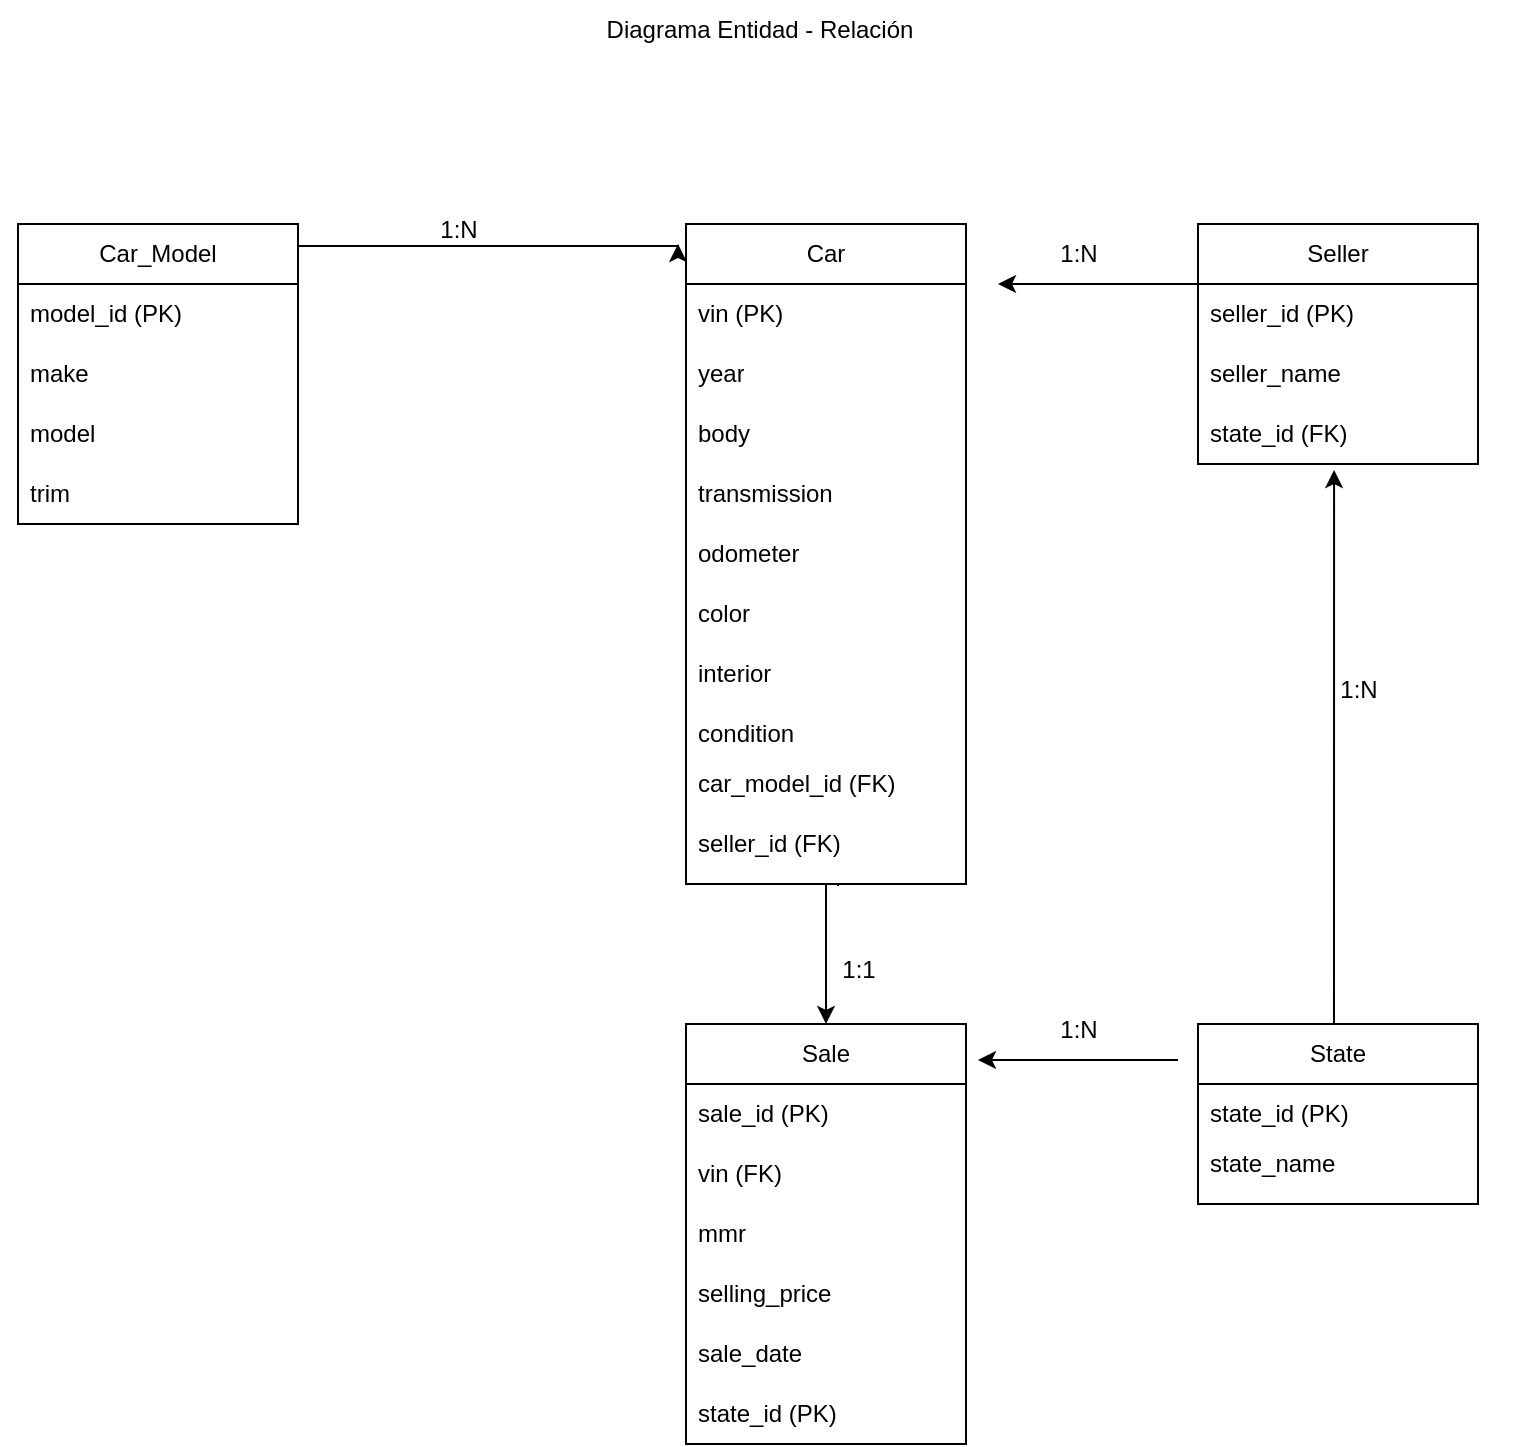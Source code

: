 <mxfile version="26.2.12">
  <diagram name="Página-1" id="eV_OejcdS2uHLASWV4VN">
    <mxGraphModel dx="1428" dy="743" grid="1" gridSize="10" guides="1" tooltips="1" connect="1" arrows="1" fold="1" page="1" pageScale="1" pageWidth="827" pageHeight="1169" math="0" shadow="0">
      <root>
        <mxCell id="0" />
        <mxCell id="1" parent="0" />
        <mxCell id="UsK_5M71DSud3bm8x5dl-2" value="Car_Model" style="swimlane;fontStyle=0;childLayout=stackLayout;horizontal=1;startSize=30;horizontalStack=0;resizeParent=1;resizeParentMax=0;resizeLast=0;collapsible=1;marginBottom=0;whiteSpace=wrap;html=1;" vertex="1" parent="1">
          <mxGeometry x="49" y="122" width="140" height="150" as="geometry" />
        </mxCell>
        <mxCell id="UsK_5M71DSud3bm8x5dl-3" value="&lt;div style=&quot;background-color: transparent; font-family: sans-serif;&quot;&gt;&lt;font style=&quot;color: light-dark(rgb(0, 0, 0), rgb(255, 255, 255));&quot;&gt;model_id (PK)&lt;/font&gt;&lt;/div&gt;" style="text;strokeColor=none;fillColor=none;align=left;verticalAlign=middle;spacingLeft=4;spacingRight=4;overflow=hidden;points=[[0,0.5],[1,0.5]];portConstraint=eastwest;rotatable=0;whiteSpace=wrap;html=1;" vertex="1" parent="UsK_5M71DSud3bm8x5dl-2">
          <mxGeometry y="30" width="140" height="30" as="geometry" />
        </mxCell>
        <mxCell id="UsK_5M71DSud3bm8x5dl-4" value="make" style="text;strokeColor=none;fillColor=none;align=left;verticalAlign=middle;spacingLeft=4;spacingRight=4;overflow=hidden;points=[[0,0.5],[1,0.5]];portConstraint=eastwest;rotatable=0;whiteSpace=wrap;html=1;" vertex="1" parent="UsK_5M71DSud3bm8x5dl-2">
          <mxGeometry y="60" width="140" height="30" as="geometry" />
        </mxCell>
        <mxCell id="UsK_5M71DSud3bm8x5dl-5" value="model" style="text;strokeColor=none;fillColor=none;align=left;verticalAlign=middle;spacingLeft=4;spacingRight=4;overflow=hidden;points=[[0,0.5],[1,0.5]];portConstraint=eastwest;rotatable=0;whiteSpace=wrap;html=1;" vertex="1" parent="UsK_5M71DSud3bm8x5dl-2">
          <mxGeometry y="90" width="140" height="30" as="geometry" />
        </mxCell>
        <mxCell id="UsK_5M71DSud3bm8x5dl-6" value="trim" style="text;strokeColor=none;fillColor=none;align=left;verticalAlign=middle;spacingLeft=4;spacingRight=4;overflow=hidden;points=[[0,0.5],[1,0.5]];portConstraint=eastwest;rotatable=0;whiteSpace=wrap;html=1;" vertex="1" parent="UsK_5M71DSud3bm8x5dl-2">
          <mxGeometry y="120" width="140" height="30" as="geometry" />
        </mxCell>
        <mxCell id="UsK_5M71DSud3bm8x5dl-7" value="Car" style="swimlane;fontStyle=0;childLayout=stackLayout;horizontal=1;startSize=30;horizontalStack=0;resizeParent=1;resizeParentMax=0;resizeLast=0;collapsible=1;marginBottom=0;whiteSpace=wrap;html=1;" vertex="1" parent="1">
          <mxGeometry x="383" y="122" width="140" height="330" as="geometry" />
        </mxCell>
        <mxCell id="UsK_5M71DSud3bm8x5dl-8" value="&lt;div style=&quot;background-color: transparent; font-family: sans-serif;&quot;&gt;&lt;font style=&quot;color: light-dark(rgb(0, 0, 0), rgb(255, 255, 255));&quot;&gt;vin (PK)&lt;/font&gt;&lt;/div&gt;" style="text;strokeColor=none;fillColor=none;align=left;verticalAlign=middle;spacingLeft=4;spacingRight=4;overflow=hidden;points=[[0,0.5],[1,0.5]];portConstraint=eastwest;rotatable=0;whiteSpace=wrap;html=1;" vertex="1" parent="UsK_5M71DSud3bm8x5dl-7">
          <mxGeometry y="30" width="140" height="30" as="geometry" />
        </mxCell>
        <mxCell id="UsK_5M71DSud3bm8x5dl-9" value="year" style="text;strokeColor=none;fillColor=none;align=left;verticalAlign=middle;spacingLeft=4;spacingRight=4;overflow=hidden;points=[[0,0.5],[1,0.5]];portConstraint=eastwest;rotatable=0;whiteSpace=wrap;html=1;" vertex="1" parent="UsK_5M71DSud3bm8x5dl-7">
          <mxGeometry y="60" width="140" height="30" as="geometry" />
        </mxCell>
        <mxCell id="UsK_5M71DSud3bm8x5dl-10" value="body" style="text;strokeColor=none;fillColor=none;align=left;verticalAlign=middle;spacingLeft=4;spacingRight=4;overflow=hidden;points=[[0,0.5],[1,0.5]];portConstraint=eastwest;rotatable=0;whiteSpace=wrap;html=1;" vertex="1" parent="UsK_5M71DSud3bm8x5dl-7">
          <mxGeometry y="90" width="140" height="30" as="geometry" />
        </mxCell>
        <mxCell id="UsK_5M71DSud3bm8x5dl-11" value="transmission" style="text;strokeColor=none;fillColor=none;align=left;verticalAlign=middle;spacingLeft=4;spacingRight=4;overflow=hidden;points=[[0,0.5],[1,0.5]];portConstraint=eastwest;rotatable=0;whiteSpace=wrap;html=1;" vertex="1" parent="UsK_5M71DSud3bm8x5dl-7">
          <mxGeometry y="120" width="140" height="30" as="geometry" />
        </mxCell>
        <mxCell id="UsK_5M71DSud3bm8x5dl-22" value="odometer" style="text;strokeColor=none;fillColor=none;align=left;verticalAlign=middle;spacingLeft=4;spacingRight=4;overflow=hidden;points=[[0,0.5],[1,0.5]];portConstraint=eastwest;rotatable=0;whiteSpace=wrap;html=1;" vertex="1" parent="UsK_5M71DSud3bm8x5dl-7">
          <mxGeometry y="150" width="140" height="30" as="geometry" />
        </mxCell>
        <mxCell id="UsK_5M71DSud3bm8x5dl-23" value="color" style="text;strokeColor=none;fillColor=none;align=left;verticalAlign=middle;spacingLeft=4;spacingRight=4;overflow=hidden;points=[[0,0.5],[1,0.5]];portConstraint=eastwest;rotatable=0;whiteSpace=wrap;html=1;" vertex="1" parent="UsK_5M71DSud3bm8x5dl-7">
          <mxGeometry y="180" width="140" height="30" as="geometry" />
        </mxCell>
        <mxCell id="UsK_5M71DSud3bm8x5dl-24" value="interior" style="text;strokeColor=none;fillColor=none;align=left;verticalAlign=middle;spacingLeft=4;spacingRight=4;overflow=hidden;points=[[0,0.5],[1,0.5]];portConstraint=eastwest;rotatable=0;whiteSpace=wrap;html=1;" vertex="1" parent="UsK_5M71DSud3bm8x5dl-7">
          <mxGeometry y="210" width="140" height="30" as="geometry" />
        </mxCell>
        <mxCell id="UsK_5M71DSud3bm8x5dl-25" value="condition" style="text;strokeColor=none;fillColor=none;align=left;verticalAlign=middle;spacingLeft=4;spacingRight=4;overflow=hidden;points=[[0,0.5],[1,0.5]];portConstraint=eastwest;rotatable=0;whiteSpace=wrap;html=1;" vertex="1" parent="UsK_5M71DSud3bm8x5dl-7">
          <mxGeometry y="240" width="140" height="30" as="geometry" />
        </mxCell>
        <mxCell id="UsK_5M71DSud3bm8x5dl-26" value="&lt;div&gt;car_model_id (FK)&lt;/div&gt;&lt;div&gt;&lt;br&gt;&lt;/div&gt;" style="text;strokeColor=none;fillColor=none;align=left;verticalAlign=middle;spacingLeft=4;spacingRight=4;overflow=hidden;points=[[0,0.5],[1,0.5]];portConstraint=eastwest;rotatable=0;whiteSpace=wrap;html=1;fontFamily=Helvetica;fontSize=12;fontColor=default;" vertex="1" parent="UsK_5M71DSud3bm8x5dl-7">
          <mxGeometry y="270" width="140" height="30" as="geometry" />
        </mxCell>
        <mxCell id="UsK_5M71DSud3bm8x5dl-27" value="&lt;div&gt;seller_id (FK)&lt;/div&gt;&lt;div&gt;&lt;br&gt;&lt;/div&gt;" style="text;strokeColor=none;fillColor=none;align=left;verticalAlign=middle;spacingLeft=4;spacingRight=4;overflow=hidden;points=[[0,0.5],[1,0.5]];portConstraint=eastwest;rotatable=0;whiteSpace=wrap;html=1;fontFamily=Helvetica;fontSize=12;fontColor=default;" vertex="1" parent="UsK_5M71DSud3bm8x5dl-7">
          <mxGeometry y="300" width="140" height="30" as="geometry" />
        </mxCell>
        <mxCell id="UsK_5M71DSud3bm8x5dl-44" style="edgeStyle=orthogonalEdgeStyle;rounded=0;orthogonalLoop=1;jettySize=auto;html=1;exitX=0;exitY=0.25;exitDx=0;exitDy=0;" edge="1" parent="1" source="UsK_5M71DSud3bm8x5dl-12">
          <mxGeometry relative="1" as="geometry">
            <mxPoint x="539" y="152" as="targetPoint" />
          </mxGeometry>
        </mxCell>
        <mxCell id="UsK_5M71DSud3bm8x5dl-12" value="Seller" style="swimlane;fontStyle=0;childLayout=stackLayout;horizontal=1;startSize=30;horizontalStack=0;resizeParent=1;resizeParentMax=0;resizeLast=0;collapsible=1;marginBottom=0;whiteSpace=wrap;html=1;" vertex="1" parent="1">
          <mxGeometry x="639" y="122" width="140" height="120" as="geometry" />
        </mxCell>
        <mxCell id="UsK_5M71DSud3bm8x5dl-13" value="&lt;div style=&quot;background-color: transparent; font-family: sans-serif;&quot;&gt;&lt;font style=&quot;color: light-dark(rgb(0, 0, 0), rgb(255, 255, 255));&quot;&gt;seller_id (PK)&lt;/font&gt;&lt;/div&gt;" style="text;strokeColor=none;fillColor=none;align=left;verticalAlign=middle;spacingLeft=4;spacingRight=4;overflow=hidden;points=[[0,0.5],[1,0.5]];portConstraint=eastwest;rotatable=0;whiteSpace=wrap;html=1;" vertex="1" parent="UsK_5M71DSud3bm8x5dl-12">
          <mxGeometry y="30" width="140" height="30" as="geometry" />
        </mxCell>
        <mxCell id="UsK_5M71DSud3bm8x5dl-14" value="seller_name" style="text;strokeColor=none;fillColor=none;align=left;verticalAlign=middle;spacingLeft=4;spacingRight=4;overflow=hidden;points=[[0,0.5],[1,0.5]];portConstraint=eastwest;rotatable=0;whiteSpace=wrap;html=1;" vertex="1" parent="UsK_5M71DSud3bm8x5dl-12">
          <mxGeometry y="60" width="140" height="30" as="geometry" />
        </mxCell>
        <mxCell id="UsK_5M71DSud3bm8x5dl-15" value="state_id (FK)" style="text;strokeColor=none;fillColor=none;align=left;verticalAlign=middle;spacingLeft=4;spacingRight=4;overflow=hidden;points=[[0,0.5],[1,0.5]];portConstraint=eastwest;rotatable=0;whiteSpace=wrap;html=1;" vertex="1" parent="UsK_5M71DSud3bm8x5dl-12">
          <mxGeometry y="90" width="140" height="30" as="geometry" />
        </mxCell>
        <mxCell id="UsK_5M71DSud3bm8x5dl-17" value="Sale" style="swimlane;fontStyle=0;childLayout=stackLayout;horizontal=1;startSize=30;horizontalStack=0;resizeParent=1;resizeParentMax=0;resizeLast=0;collapsible=1;marginBottom=0;whiteSpace=wrap;html=1;" vertex="1" parent="1">
          <mxGeometry x="383" y="522" width="140" height="210" as="geometry" />
        </mxCell>
        <mxCell id="UsK_5M71DSud3bm8x5dl-18" value="&lt;div style=&quot;background-color: transparent; font-family: sans-serif;&quot;&gt;&lt;font style=&quot;color: light-dark(rgb(0, 0, 0), rgb(255, 255, 255));&quot;&gt;sale_id (PK)&lt;/font&gt;&lt;/div&gt;" style="text;strokeColor=none;fillColor=none;align=left;verticalAlign=middle;spacingLeft=4;spacingRight=4;overflow=hidden;points=[[0,0.5],[1,0.5]];portConstraint=eastwest;rotatable=0;whiteSpace=wrap;html=1;" vertex="1" parent="UsK_5M71DSud3bm8x5dl-17">
          <mxGeometry y="30" width="140" height="30" as="geometry" />
        </mxCell>
        <mxCell id="UsK_5M71DSud3bm8x5dl-19" value="vin (FK)" style="text;strokeColor=none;fillColor=none;align=left;verticalAlign=middle;spacingLeft=4;spacingRight=4;overflow=hidden;points=[[0,0.5],[1,0.5]];portConstraint=eastwest;rotatable=0;whiteSpace=wrap;html=1;" vertex="1" parent="UsK_5M71DSud3bm8x5dl-17">
          <mxGeometry y="60" width="140" height="30" as="geometry" />
        </mxCell>
        <mxCell id="UsK_5M71DSud3bm8x5dl-20" value="mmr" style="text;strokeColor=none;fillColor=none;align=left;verticalAlign=middle;spacingLeft=4;spacingRight=4;overflow=hidden;points=[[0,0.5],[1,0.5]];portConstraint=eastwest;rotatable=0;whiteSpace=wrap;html=1;" vertex="1" parent="UsK_5M71DSud3bm8x5dl-17">
          <mxGeometry y="90" width="140" height="30" as="geometry" />
        </mxCell>
        <mxCell id="UsK_5M71DSud3bm8x5dl-21" value="selling_price" style="text;strokeColor=none;fillColor=none;align=left;verticalAlign=middle;spacingLeft=4;spacingRight=4;overflow=hidden;points=[[0,0.5],[1,0.5]];portConstraint=eastwest;rotatable=0;whiteSpace=wrap;html=1;" vertex="1" parent="UsK_5M71DSud3bm8x5dl-17">
          <mxGeometry y="120" width="140" height="30" as="geometry" />
        </mxCell>
        <mxCell id="UsK_5M71DSud3bm8x5dl-32" value="sale_date" style="text;strokeColor=none;fillColor=none;align=left;verticalAlign=middle;spacingLeft=4;spacingRight=4;overflow=hidden;points=[[0,0.5],[1,0.5]];portConstraint=eastwest;rotatable=0;whiteSpace=wrap;html=1;" vertex="1" parent="UsK_5M71DSud3bm8x5dl-17">
          <mxGeometry y="150" width="140" height="30" as="geometry" />
        </mxCell>
        <mxCell id="UsK_5M71DSud3bm8x5dl-33" value="state_id (PK)" style="text;strokeColor=none;fillColor=none;align=left;verticalAlign=middle;spacingLeft=4;spacingRight=4;overflow=hidden;points=[[0,0.5],[1,0.5]];portConstraint=eastwest;rotatable=0;whiteSpace=wrap;html=1;" vertex="1" parent="UsK_5M71DSud3bm8x5dl-17">
          <mxGeometry y="180" width="140" height="30" as="geometry" />
        </mxCell>
        <mxCell id="UsK_5M71DSud3bm8x5dl-28" value="State" style="swimlane;fontStyle=0;childLayout=stackLayout;horizontal=1;startSize=30;horizontalStack=0;resizeParent=1;resizeParentMax=0;resizeLast=0;collapsible=1;marginBottom=0;whiteSpace=wrap;html=1;" vertex="1" parent="1">
          <mxGeometry x="639" y="522" width="140" height="90" as="geometry" />
        </mxCell>
        <mxCell id="UsK_5M71DSud3bm8x5dl-29" value="&lt;div style=&quot;background-color: transparent; font-family: sans-serif;&quot;&gt;&lt;font style=&quot;color: light-dark(rgb(0, 0, 0), rgb(255, 255, 255));&quot;&gt;state_id (PK)&lt;/font&gt;&lt;/div&gt;" style="text;strokeColor=none;fillColor=none;align=left;verticalAlign=middle;spacingLeft=4;spacingRight=4;overflow=hidden;points=[[0,0.5],[1,0.5]];portConstraint=eastwest;rotatable=0;whiteSpace=wrap;html=1;" vertex="1" parent="UsK_5M71DSud3bm8x5dl-28">
          <mxGeometry y="30" width="140" height="30" as="geometry" />
        </mxCell>
        <mxCell id="UsK_5M71DSud3bm8x5dl-30" value="state_name&lt;div&gt;&lt;br&gt;&lt;/div&gt;" style="text;strokeColor=none;fillColor=none;align=left;verticalAlign=middle;spacingLeft=4;spacingRight=4;overflow=hidden;points=[[0,0.5],[1,0.5]];portConstraint=eastwest;rotatable=0;whiteSpace=wrap;html=1;" vertex="1" parent="UsK_5M71DSud3bm8x5dl-28">
          <mxGeometry y="60" width="140" height="30" as="geometry" />
        </mxCell>
        <mxCell id="UsK_5M71DSud3bm8x5dl-34" style="edgeStyle=orthogonalEdgeStyle;rounded=0;orthogonalLoop=1;jettySize=auto;html=1;exitX=1;exitY=0;exitDx=0;exitDy=0;" edge="1" parent="1">
          <mxGeometry relative="1" as="geometry">
            <mxPoint x="189" y="132" as="sourcePoint" />
            <mxPoint x="379" y="132" as="targetPoint" />
            <Array as="points">
              <mxPoint x="189" y="133" />
            </Array>
          </mxGeometry>
        </mxCell>
        <mxCell id="UsK_5M71DSud3bm8x5dl-36" value="1:N" style="text;html=1;align=center;verticalAlign=middle;resizable=0;points=[];autosize=1;strokeColor=none;fillColor=none;" vertex="1" parent="1">
          <mxGeometry x="249" y="110" width="40" height="30" as="geometry" />
        </mxCell>
        <mxCell id="UsK_5M71DSud3bm8x5dl-37" value="1:N" style="text;html=1;align=center;verticalAlign=middle;resizable=0;points=[];autosize=1;strokeColor=none;fillColor=none;" vertex="1" parent="1">
          <mxGeometry x="559" y="122" width="40" height="30" as="geometry" />
        </mxCell>
        <mxCell id="UsK_5M71DSud3bm8x5dl-38" style="edgeStyle=orthogonalEdgeStyle;rounded=0;orthogonalLoop=1;jettySize=auto;html=1;entryX=0.5;entryY=0;entryDx=0;entryDy=0;" edge="1" parent="1" target="UsK_5M71DSud3bm8x5dl-17">
          <mxGeometry relative="1" as="geometry">
            <mxPoint x="459" y="453" as="sourcePoint" />
            <Array as="points">
              <mxPoint x="459" y="452" />
              <mxPoint x="453" y="452" />
            </Array>
          </mxGeometry>
        </mxCell>
        <mxCell id="UsK_5M71DSud3bm8x5dl-39" value="1:1" style="text;html=1;align=center;verticalAlign=middle;resizable=0;points=[];autosize=1;strokeColor=none;fillColor=none;" vertex="1" parent="1">
          <mxGeometry x="449" y="480" width="40" height="30" as="geometry" />
        </mxCell>
        <mxCell id="UsK_5M71DSud3bm8x5dl-41" value="1:N" style="text;html=1;align=center;verticalAlign=middle;resizable=0;points=[];autosize=1;strokeColor=none;fillColor=none;" vertex="1" parent="1">
          <mxGeometry x="559" y="510" width="40" height="30" as="geometry" />
        </mxCell>
        <mxCell id="UsK_5M71DSud3bm8x5dl-42" style="edgeStyle=orthogonalEdgeStyle;rounded=0;orthogonalLoop=1;jettySize=auto;html=1;exitX=0.5;exitY=0;exitDx=0;exitDy=0;entryX=0.486;entryY=1.1;entryDx=0;entryDy=0;entryPerimeter=0;" edge="1" parent="1" source="UsK_5M71DSud3bm8x5dl-28" target="UsK_5M71DSud3bm8x5dl-15">
          <mxGeometry relative="1" as="geometry">
            <Array as="points">
              <mxPoint x="707" y="522" />
            </Array>
          </mxGeometry>
        </mxCell>
        <mxCell id="UsK_5M71DSud3bm8x5dl-43" value="1:N" style="text;html=1;align=center;verticalAlign=middle;resizable=0;points=[];autosize=1;strokeColor=none;fillColor=none;" vertex="1" parent="1">
          <mxGeometry x="699" y="340" width="40" height="30" as="geometry" />
        </mxCell>
        <mxCell id="UsK_5M71DSud3bm8x5dl-46" style="edgeStyle=orthogonalEdgeStyle;rounded=0;orthogonalLoop=1;jettySize=auto;html=1;exitX=0;exitY=0.25;exitDx=0;exitDy=0;" edge="1" parent="1">
          <mxGeometry relative="1" as="geometry">
            <mxPoint x="529" y="540" as="targetPoint" />
            <mxPoint x="629" y="540" as="sourcePoint" />
          </mxGeometry>
        </mxCell>
        <mxCell id="UsK_5M71DSud3bm8x5dl-47" value="Diagrama Entidad - Relación" style="text;html=1;align=center;verticalAlign=middle;whiteSpace=wrap;rounded=0;" vertex="1" parent="1">
          <mxGeometry x="40" y="10" width="760" height="30" as="geometry" />
        </mxCell>
      </root>
    </mxGraphModel>
  </diagram>
</mxfile>
